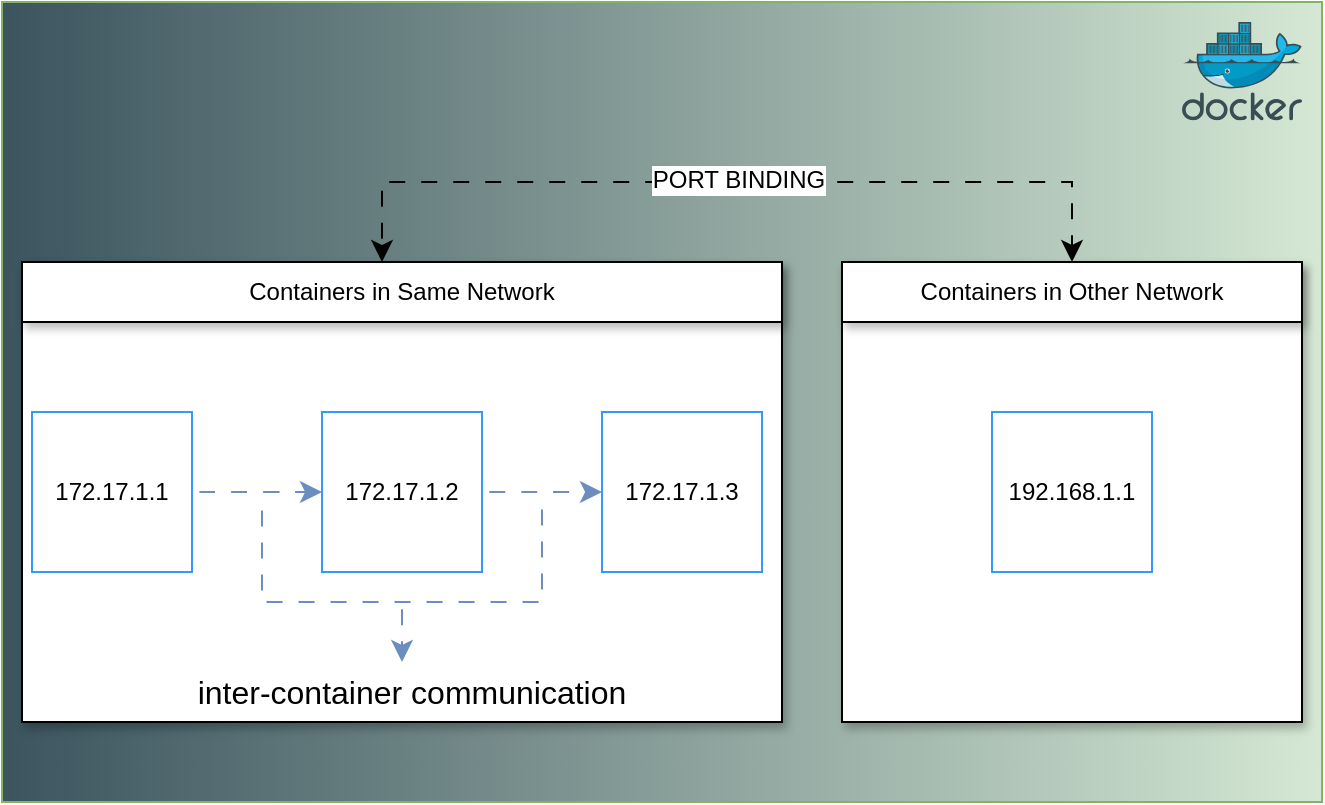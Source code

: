 <mxfile version="24.7.7">
  <diagram name="Page-1" id="aaD9XpsaiDNJ8GKJp8dK">
    <mxGraphModel dx="1034" dy="895" grid="1" gridSize="10" guides="1" tooltips="1" connect="1" arrows="1" fold="1" page="1" pageScale="1" pageWidth="850" pageHeight="1100" math="0" shadow="0">
      <root>
        <mxCell id="0" />
        <mxCell id="1" parent="0" />
        <mxCell id="zoBcbv-2f9L0Bzz-E0j_-1" value="" style="rounded=0;whiteSpace=wrap;html=1;direction=south;fillColor=#d5e8d4;strokeColor=#82b366;gradientColor=#3b545e;" vertex="1" parent="1">
          <mxGeometry x="70" y="260" width="660" height="400" as="geometry" />
        </mxCell>
        <mxCell id="zoBcbv-2f9L0Bzz-E0j_-2" value="" style="rounded=0;whiteSpace=wrap;html=1;shadow=1;" vertex="1" parent="1">
          <mxGeometry x="80" y="390" width="380" height="230" as="geometry" />
        </mxCell>
        <mxCell id="zoBcbv-2f9L0Bzz-E0j_-4" value="172.17.1.3" style="whiteSpace=wrap;html=1;aspect=fixed;rounded=0;strokeColor=#3399FF;" vertex="1" parent="1">
          <mxGeometry x="370" y="465" width="80" height="80" as="geometry" />
        </mxCell>
        <mxCell id="zoBcbv-2f9L0Bzz-E0j_-10" style="edgeStyle=none;curved=1;rounded=0;orthogonalLoop=1;jettySize=auto;html=1;fontSize=12;startSize=8;endSize=8;entryX=0;entryY=0.5;entryDx=0;entryDy=0;flowAnimation=1;fillColor=#dae8fc;strokeColor=#6c8ebf;" edge="1" parent="1" source="zoBcbv-2f9L0Bzz-E0j_-5" target="zoBcbv-2f9L0Bzz-E0j_-4">
          <mxGeometry relative="1" as="geometry" />
        </mxCell>
        <mxCell id="zoBcbv-2f9L0Bzz-E0j_-5" value="172.17.1.2" style="whiteSpace=wrap;html=1;aspect=fixed;rounded=0;strokeColor=#3399FF;" vertex="1" parent="1">
          <mxGeometry x="230" y="465" width="80" height="80" as="geometry" />
        </mxCell>
        <mxCell id="zoBcbv-2f9L0Bzz-E0j_-8" style="edgeStyle=none;curved=1;rounded=0;orthogonalLoop=1;jettySize=auto;html=1;exitX=1;exitY=0.5;exitDx=0;exitDy=0;entryX=0;entryY=0.5;entryDx=0;entryDy=0;fontSize=12;startSize=8;endSize=8;flowAnimation=1;fillColor=#dae8fc;strokeColor=#6c8ebf;" edge="1" parent="1" source="zoBcbv-2f9L0Bzz-E0j_-6" target="zoBcbv-2f9L0Bzz-E0j_-5">
          <mxGeometry relative="1" as="geometry" />
        </mxCell>
        <mxCell id="zoBcbv-2f9L0Bzz-E0j_-6" value="172.17.1.1" style="whiteSpace=wrap;html=1;aspect=fixed;rounded=0;strokeColor=#3399FF;" vertex="1" parent="1">
          <mxGeometry x="85" y="465" width="80" height="80" as="geometry" />
        </mxCell>
        <mxCell id="zoBcbv-2f9L0Bzz-E0j_-11" value="" style="shape=image;html=1;verticalAlign=top;verticalLabelPosition=bottom;labelBackgroundColor=#ffffff;imageAspect=0;aspect=fixed;image=https://cdn1.iconfinder.com/data/icons/unicons-line-vol-3/24/docker-128.png;rounded=0;" vertex="1" parent="1">
          <mxGeometry x="255" y="510" width="30" height="30" as="geometry" />
        </mxCell>
        <mxCell id="zoBcbv-2f9L0Bzz-E0j_-12" value="" style="shape=image;html=1;verticalAlign=top;verticalLabelPosition=bottom;labelBackgroundColor=#ffffff;imageAspect=0;aspect=fixed;image=https://cdn1.iconfinder.com/data/icons/unicons-line-vol-3/24/docker-128.png;rounded=0;" vertex="1" parent="1">
          <mxGeometry x="110" y="510" width="30" height="30" as="geometry" />
        </mxCell>
        <mxCell id="zoBcbv-2f9L0Bzz-E0j_-13" value="" style="shape=image;html=1;verticalAlign=top;verticalLabelPosition=bottom;labelBackgroundColor=#ffffff;imageAspect=0;aspect=fixed;image=https://cdn1.iconfinder.com/data/icons/unicons-line-vol-3/24/docker-128.png;rounded=0;" vertex="1" parent="1">
          <mxGeometry x="400" y="510" width="30" height="30" as="geometry" />
        </mxCell>
        <mxCell id="zoBcbv-2f9L0Bzz-E0j_-15" value="Containers in Same Network" style="rounded=0;whiteSpace=wrap;html=1;shadow=1;" vertex="1" parent="1">
          <mxGeometry x="80" y="390" width="380" height="30" as="geometry" />
        </mxCell>
        <mxCell id="zoBcbv-2f9L0Bzz-E0j_-16" value="" style="whiteSpace=wrap;html=1;aspect=fixed;shadow=1;" vertex="1" parent="1">
          <mxGeometry x="490" y="390" width="230" height="230" as="geometry" />
        </mxCell>
        <mxCell id="zoBcbv-2f9L0Bzz-E0j_-18" value="Containers in Other Network" style="rounded=0;whiteSpace=wrap;html=1;shadow=1;" vertex="1" parent="1">
          <mxGeometry x="490" y="390" width="230" height="30" as="geometry" />
        </mxCell>
        <mxCell id="zoBcbv-2f9L0Bzz-E0j_-19" value="192.168.1.1" style="whiteSpace=wrap;html=1;aspect=fixed;rounded=0;strokeColor=#3399FF;" vertex="1" parent="1">
          <mxGeometry x="565" y="465" width="80" height="80" as="geometry" />
        </mxCell>
        <mxCell id="zoBcbv-2f9L0Bzz-E0j_-22" value="" style="endArrow=classic;startArrow=classic;html=1;rounded=0;fontSize=12;startSize=8;endSize=8;curved=0;flowAnimation=1;" edge="1" parent="1" target="zoBcbv-2f9L0Bzz-E0j_-18">
          <mxGeometry width="50" height="50" relative="1" as="geometry">
            <mxPoint x="260" y="390" as="sourcePoint" />
            <mxPoint x="610" y="300" as="targetPoint" />
            <Array as="points">
              <mxPoint x="260" y="350" />
              <mxPoint x="605" y="350" />
            </Array>
          </mxGeometry>
        </mxCell>
        <mxCell id="zoBcbv-2f9L0Bzz-E0j_-23" value="PORT BINDING" style="edgeLabel;html=1;align=center;verticalAlign=middle;resizable=0;points=[];fontSize=12;" vertex="1" connectable="0" parent="zoBcbv-2f9L0Bzz-E0j_-22">
          <mxGeometry x="0.027" y="1" relative="1" as="geometry">
            <mxPoint as="offset" />
          </mxGeometry>
        </mxCell>
        <mxCell id="zoBcbv-2f9L0Bzz-E0j_-24" value="" style="endArrow=none;html=1;rounded=0;fontSize=12;startSize=8;endSize=8;curved=0;flowAnimation=1;anchorPointDirection=0;flowAnimationTimingFunction=linear;flowAnimationDirection=alternate;fillColor=#dae8fc;strokeColor=#6c8ebf;" edge="1" parent="1">
          <mxGeometry width="50" height="50" relative="1" as="geometry">
            <mxPoint x="340" y="510" as="sourcePoint" />
            <mxPoint x="200" y="510" as="targetPoint" />
            <Array as="points">
              <mxPoint x="340" y="560" />
              <mxPoint x="200" y="560" />
            </Array>
          </mxGeometry>
        </mxCell>
        <mxCell id="zoBcbv-2f9L0Bzz-E0j_-25" value="" style="endArrow=classic;html=1;rounded=0;fontSize=12;startSize=8;endSize=8;curved=1;flowAnimation=1;fillColor=#dae8fc;strokeColor=#6c8ebf;" edge="1" parent="1">
          <mxGeometry width="50" height="50" relative="1" as="geometry">
            <mxPoint x="270" y="560" as="sourcePoint" />
            <mxPoint x="270" y="590" as="targetPoint" />
          </mxGeometry>
        </mxCell>
        <mxCell id="zoBcbv-2f9L0Bzz-E0j_-26" value="&lt;p class=&quot;graf graf--p&quot;&gt;&lt;span style=&quot;font-weight: normal;&quot;&gt;inter-container communication&lt;/span&gt;&lt;/p&gt;" style="text;html=1;align=center;verticalAlign=middle;whiteSpace=wrap;rounded=0;fontSize=16;fontStyle=1" vertex="1" parent="1">
          <mxGeometry x="150" y="590" width="250" height="30" as="geometry" />
        </mxCell>
        <mxCell id="zoBcbv-2f9L0Bzz-E0j_-28" value="" style="image;sketch=0;aspect=fixed;html=1;points=[];align=center;fontSize=12;image=img/lib/mscae/Docker.svg;" vertex="1" parent="1">
          <mxGeometry x="660" y="270" width="60" height="49.2" as="geometry" />
        </mxCell>
      </root>
    </mxGraphModel>
  </diagram>
</mxfile>
